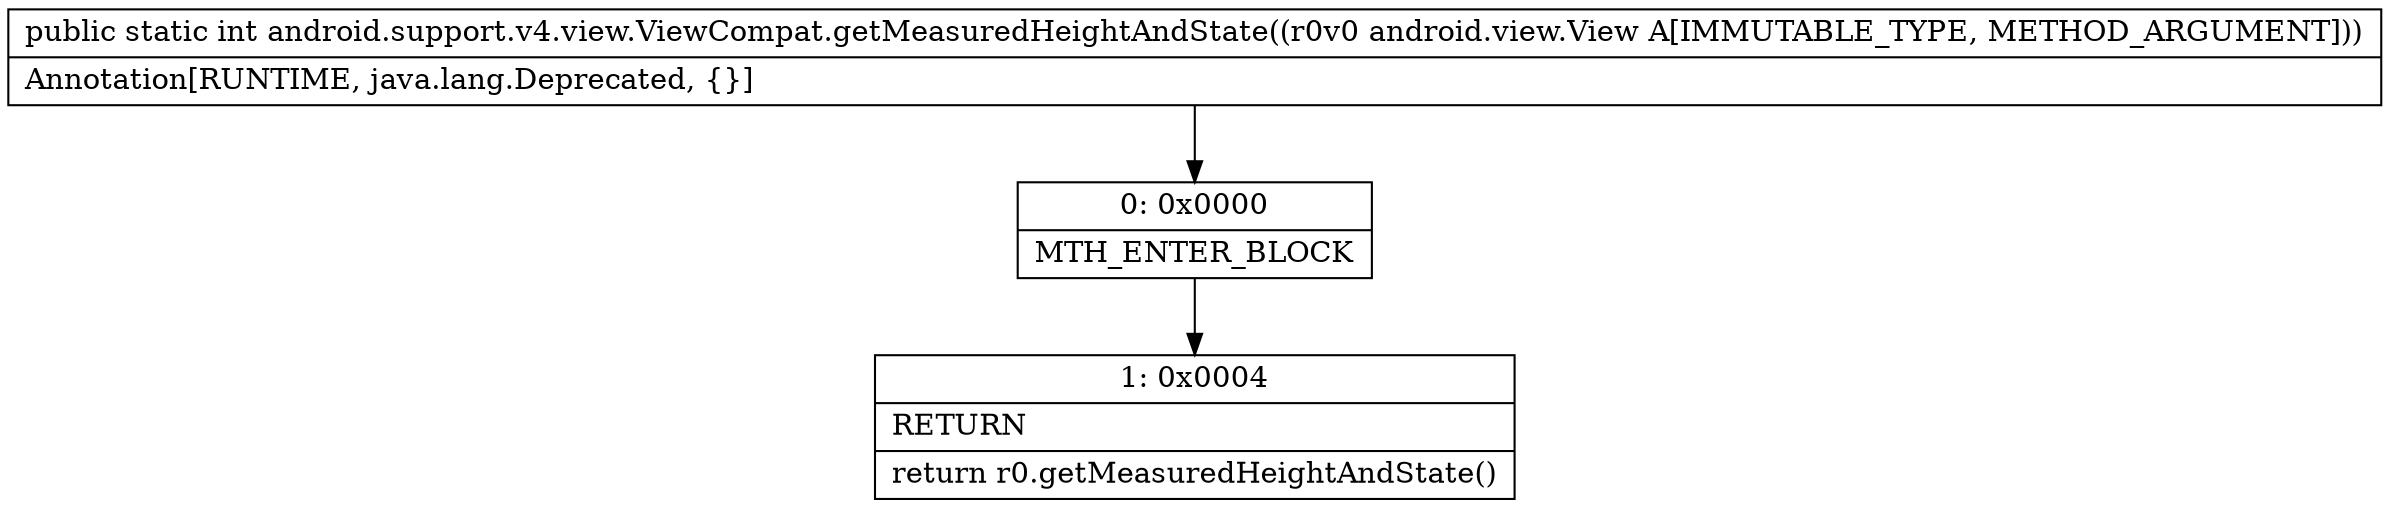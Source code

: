 digraph "CFG forandroid.support.v4.view.ViewCompat.getMeasuredHeightAndState(Landroid\/view\/View;)I" {
Node_0 [shape=record,label="{0\:\ 0x0000|MTH_ENTER_BLOCK\l}"];
Node_1 [shape=record,label="{1\:\ 0x0004|RETURN\l|return r0.getMeasuredHeightAndState()\l}"];
MethodNode[shape=record,label="{public static int android.support.v4.view.ViewCompat.getMeasuredHeightAndState((r0v0 android.view.View A[IMMUTABLE_TYPE, METHOD_ARGUMENT]))  | Annotation[RUNTIME, java.lang.Deprecated, \{\}]\l}"];
MethodNode -> Node_0;
Node_0 -> Node_1;
}

